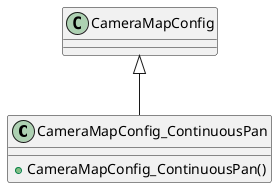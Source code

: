 @startuml
class CameraMapConfig_ContinuousPan {
    + CameraMapConfig_ContinuousPan()
}
CameraMapConfig <|-- CameraMapConfig_ContinuousPan
@enduml
